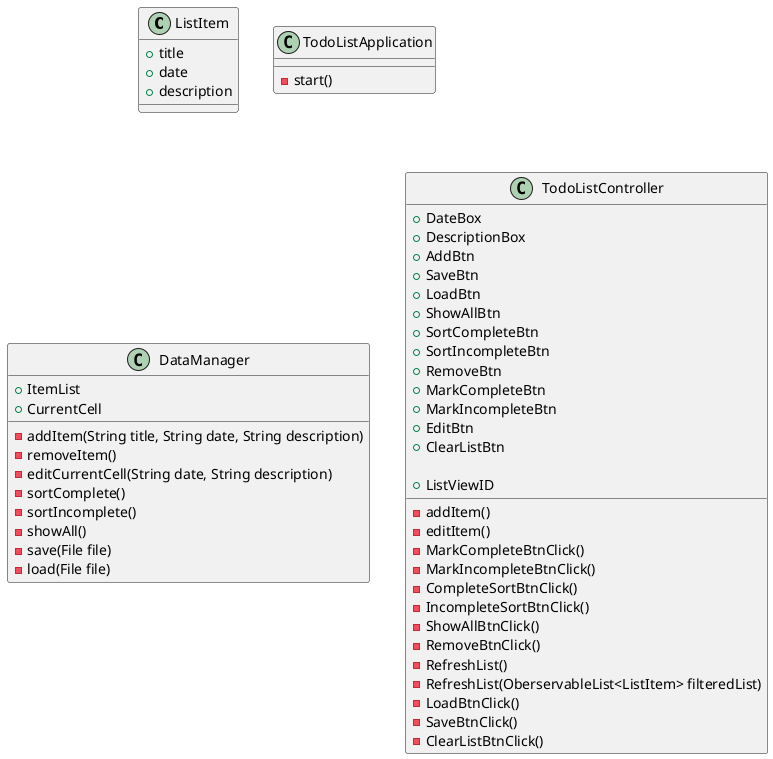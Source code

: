 @startuml
'https://plantuml.com/sequence-diagram

class ListItem {
    +title
    +date
    +description
}

class TodoListApplication {
    -start()
}

class DataManager {
    +ItemList
    +CurrentCell


    -addItem(String title, String date, String description)
    -removeItem()
    -editCurrentCell(String date, String description)
    -sortComplete()
    -sortIncomplete()
    -showAll()
    -save(File file)
    -load(File file)
}

class TodoListController {
    +DateBox
    +DescriptionBox
    +AddBtn
    +SaveBtn
    +LoadBtn
    +ShowAllBtn
    +SortCompleteBtn
    +SortIncompleteBtn
    +RemoveBtn
    +MarkCompleteBtn
    +MarkIncompleteBtn
    +EditBtn
    +ClearListBtn

    +ListViewID

    -addItem()
    -editItem()
    -MarkCompleteBtnClick()
    -MarkIncompleteBtnClick()
    -CompleteSortBtnClick()
    -IncompleteSortBtnClick()
    -ShowAllBtnClick()
    -RemoveBtnClick()
    -RefreshList()
    -RefreshList(OberservableList<ListItem> filteredList)
    -LoadBtnClick()
    -SaveBtnClick()
    -ClearListBtnClick()

}
@enduml